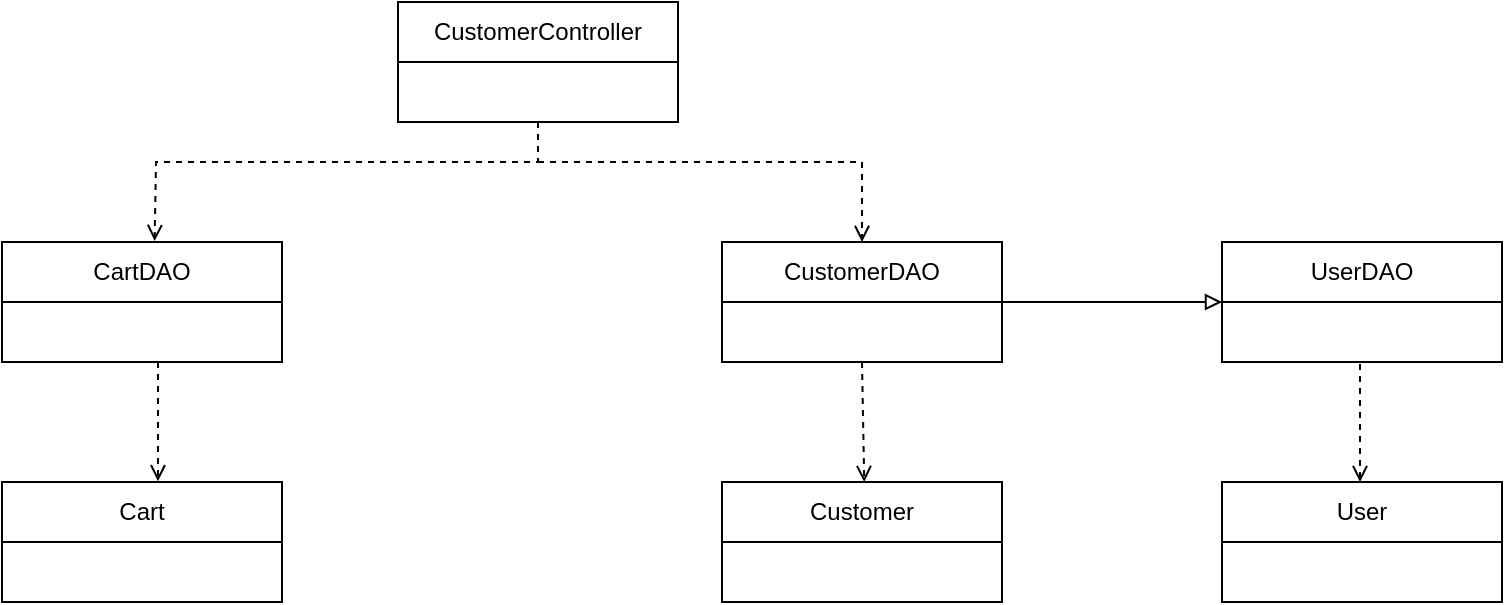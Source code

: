 <mxfile version="21.7.5" type="device">
  <diagram name="Page-1" id="2YBvvXClWsGukQMizWep">
    <mxGraphModel dx="93" dy="55" grid="1" gridSize="10" guides="1" tooltips="1" connect="1" arrows="1" fold="1" page="1" pageScale="1" pageWidth="850" pageHeight="1100" math="0" shadow="0">
      <root>
        <mxCell id="0" />
        <mxCell id="1" parent="0" />
        <mxCell id="rZ32-akMOFTgcvanSf4c-1" value="CustomerController" style="swimlane;fontStyle=0;childLayout=stackLayout;horizontal=1;startSize=30;horizontalStack=0;resizeParent=1;resizeParentMax=0;resizeLast=0;collapsible=1;marginBottom=0;whiteSpace=wrap;html=1;" parent="1" vertex="1">
          <mxGeometry x="400" y="160" width="140" height="60" as="geometry" />
        </mxCell>
        <mxCell id="rZ32-akMOFTgcvanSf4c-5" value="CartDAO" style="swimlane;fontStyle=0;childLayout=stackLayout;horizontal=1;startSize=30;horizontalStack=0;resizeParent=1;resizeParentMax=0;resizeLast=0;collapsible=1;marginBottom=0;whiteSpace=wrap;html=1;" parent="1" vertex="1">
          <mxGeometry x="202" y="280" width="140" height="60" as="geometry" />
        </mxCell>
        <mxCell id="-9X_Kp6qW00Oet01gkHj-1" value="Cart" style="swimlane;fontStyle=0;childLayout=stackLayout;horizontal=1;startSize=30;horizontalStack=0;resizeParent=1;resizeParentMax=0;resizeLast=0;collapsible=1;marginBottom=0;whiteSpace=wrap;html=1;" vertex="1" parent="1">
          <mxGeometry x="202" y="400" width="140" height="60" as="geometry" />
        </mxCell>
        <mxCell id="-9X_Kp6qW00Oet01gkHj-2" value="CustomerDAO" style="swimlane;fontStyle=0;childLayout=stackLayout;horizontal=1;startSize=30;horizontalStack=0;resizeParent=1;resizeParentMax=0;resizeLast=0;collapsible=1;marginBottom=0;whiteSpace=wrap;html=1;" vertex="1" parent="1">
          <mxGeometry x="562" y="280" width="140" height="60" as="geometry" />
        </mxCell>
        <mxCell id="-9X_Kp6qW00Oet01gkHj-3" value="Customer" style="swimlane;fontStyle=0;childLayout=stackLayout;horizontal=1;startSize=30;horizontalStack=0;resizeParent=1;resizeParentMax=0;resizeLast=0;collapsible=1;marginBottom=0;whiteSpace=wrap;html=1;" vertex="1" parent="1">
          <mxGeometry x="562" y="400" width="140" height="60" as="geometry" />
        </mxCell>
        <mxCell id="-9X_Kp6qW00Oet01gkHj-4" value="UserDAO" style="swimlane;fontStyle=0;childLayout=stackLayout;horizontal=1;startSize=30;horizontalStack=0;resizeParent=1;resizeParentMax=0;resizeLast=0;collapsible=1;marginBottom=0;whiteSpace=wrap;html=1;" vertex="1" parent="1">
          <mxGeometry x="812" y="280" width="140" height="60" as="geometry" />
        </mxCell>
        <mxCell id="-9X_Kp6qW00Oet01gkHj-5" value="User" style="swimlane;fontStyle=0;childLayout=stackLayout;horizontal=1;startSize=30;horizontalStack=0;resizeParent=1;resizeParentMax=0;resizeLast=0;collapsible=1;marginBottom=0;whiteSpace=wrap;html=1;" vertex="1" parent="1">
          <mxGeometry x="812" y="400" width="140" height="60" as="geometry" />
        </mxCell>
        <mxCell id="-9X_Kp6qW00Oet01gkHj-6" value="" style="endArrow=open;html=1;rounded=0;exitX=0.5;exitY=1;exitDx=0;exitDy=0;entryX=0.545;entryY=-0.008;entryDx=0;entryDy=0;entryPerimeter=0;endFill=0;dashed=1;" edge="1" parent="1" source="rZ32-akMOFTgcvanSf4c-1" target="rZ32-akMOFTgcvanSf4c-5">
          <mxGeometry width="50" height="50" relative="1" as="geometry">
            <mxPoint x="470" y="320" as="sourcePoint" />
            <mxPoint x="520" y="270" as="targetPoint" />
            <Array as="points">
              <mxPoint x="470" y="240" />
              <mxPoint x="279" y="240" />
            </Array>
          </mxGeometry>
        </mxCell>
        <mxCell id="-9X_Kp6qW00Oet01gkHj-7" value="" style="endArrow=open;html=1;rounded=0;entryX=0.5;entryY=0;entryDx=0;entryDy=0;endFill=0;dashed=1;" edge="1" parent="1" target="-9X_Kp6qW00Oet01gkHj-2">
          <mxGeometry width="50" height="50" relative="1" as="geometry">
            <mxPoint x="470" y="240" as="sourcePoint" />
            <mxPoint x="330" y="338.5" as="targetPoint" />
            <Array as="points">
              <mxPoint x="632" y="240" />
            </Array>
          </mxGeometry>
        </mxCell>
        <mxCell id="-9X_Kp6qW00Oet01gkHj-8" value="" style="endArrow=open;html=1;rounded=0;entryX=0.557;entryY=-0.006;entryDx=0;entryDy=0;entryPerimeter=0;endFill=0;dashed=1;" edge="1" parent="1" target="-9X_Kp6qW00Oet01gkHj-1">
          <mxGeometry width="50" height="50" relative="1" as="geometry">
            <mxPoint x="280" y="340" as="sourcePoint" />
            <mxPoint x="70" y="420" as="targetPoint" />
            <Array as="points" />
          </mxGeometry>
        </mxCell>
        <mxCell id="-9X_Kp6qW00Oet01gkHj-9" value="" style="endArrow=open;html=1;rounded=0;entryX=0.508;entryY=0;entryDx=0;entryDy=0;endFill=0;dashed=1;exitX=0.5;exitY=1;exitDx=0;exitDy=0;entryPerimeter=0;" edge="1" parent="1" source="-9X_Kp6qW00Oet01gkHj-2" target="-9X_Kp6qW00Oet01gkHj-3">
          <mxGeometry width="50" height="50" relative="1" as="geometry">
            <mxPoint x="630" y="340" as="sourcePoint" />
            <mxPoint x="632.08" y="399.4" as="targetPoint" />
            <Array as="points" />
          </mxGeometry>
        </mxCell>
        <mxCell id="-9X_Kp6qW00Oet01gkHj-11" value="" style="endArrow=block;html=1;rounded=0;exitX=1;exitY=0.5;exitDx=0;exitDy=0;entryX=0;entryY=0.5;entryDx=0;entryDy=0;endFill=0;" edge="1" parent="1" source="-9X_Kp6qW00Oet01gkHj-2" target="-9X_Kp6qW00Oet01gkHj-4">
          <mxGeometry width="50" height="50" relative="1" as="geometry">
            <mxPoint x="720" y="335" as="sourcePoint" />
            <mxPoint x="770" y="285" as="targetPoint" />
          </mxGeometry>
        </mxCell>
        <mxCell id="-9X_Kp6qW00Oet01gkHj-12" value="" style="endArrow=open;html=1;rounded=0;entryX=0.572;entryY=-0.01;entryDx=0;entryDy=0;entryPerimeter=0;endFill=0;dashed=1;" edge="1" parent="1">
          <mxGeometry width="50" height="50" relative="1" as="geometry">
            <mxPoint x="881" y="341" as="sourcePoint" />
            <mxPoint x="881" y="400" as="targetPoint" />
            <Array as="points" />
          </mxGeometry>
        </mxCell>
      </root>
    </mxGraphModel>
  </diagram>
</mxfile>
